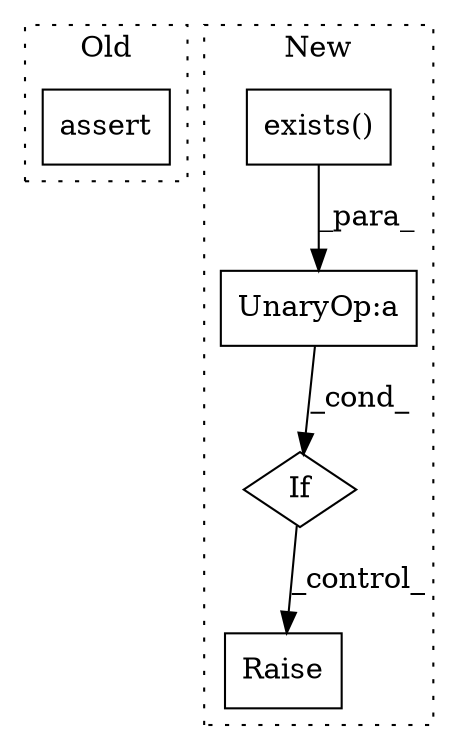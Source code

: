 digraph G {
subgraph cluster0 {
1 [label="assert" a="65" s="1327" l="7" shape="box"];
label = "Old";
style="dotted";
}
subgraph cluster1 {
2 [label="exists()" a="75" s="1334,1353" l="15,1" shape="box"];
3 [label="If" a="96" s="1327" l="3" shape="diamond"];
4 [label="UnaryOp:a" a="61" s="1330" l="24" shape="box"];
5 [label="Raise" a="91" s="1368" l="6" shape="box"];
label = "New";
style="dotted";
}
2 -> 4 [label="_para_"];
3 -> 5 [label="_control_"];
4 -> 3 [label="_cond_"];
}